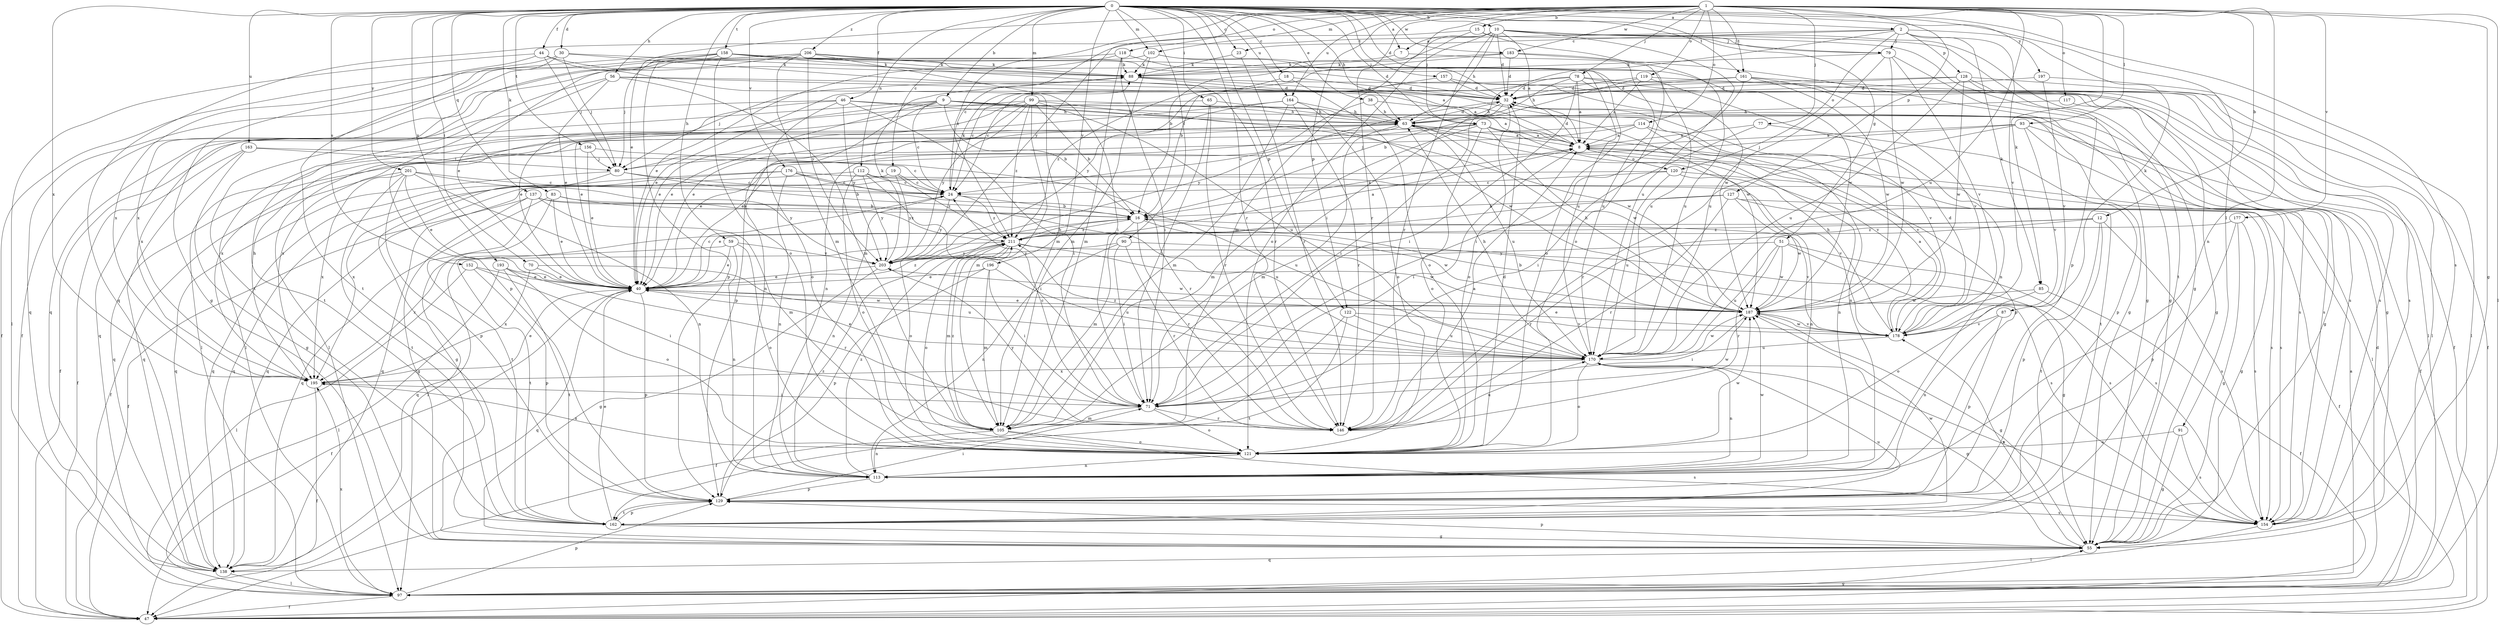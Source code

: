 strict digraph  {
0;
1;
2;
7;
8;
9;
10;
12;
15;
16;
18;
19;
23;
24;
30;
32;
38;
40;
44;
46;
47;
51;
55;
56;
59;
63;
65;
70;
71;
73;
77;
78;
79;
80;
83;
85;
87;
88;
90;
91;
93;
97;
99;
102;
105;
112;
113;
114;
117;
118;
119;
120;
121;
122;
127;
128;
129;
137;
138;
146;
152;
154;
156;
157;
158;
161;
162;
163;
164;
170;
176;
177;
178;
183;
187;
193;
195;
196;
197;
201;
203;
206;
211;
0 -> 2  [label=a];
0 -> 7  [label=a];
0 -> 9  [label=b];
0 -> 10  [label=b];
0 -> 18  [label=c];
0 -> 19  [label=c];
0 -> 23  [label=c];
0 -> 30  [label=d];
0 -> 32  [label=d];
0 -> 38  [label=e];
0 -> 44  [label=f];
0 -> 46  [label=f];
0 -> 51  [label=g];
0 -> 56  [label=h];
0 -> 59  [label=h];
0 -> 63  [label=h];
0 -> 65  [label=i];
0 -> 70  [label=i];
0 -> 73  [label=j];
0 -> 83  [label=k];
0 -> 90  [label=l];
0 -> 91  [label=l];
0 -> 99  [label=m];
0 -> 102  [label=m];
0 -> 112  [label=n];
0 -> 122  [label=p];
0 -> 137  [label=q];
0 -> 146  [label=r];
0 -> 152  [label=s];
0 -> 154  [label=s];
0 -> 156  [label=t];
0 -> 157  [label=t];
0 -> 158  [label=t];
0 -> 161  [label=t];
0 -> 163  [label=u];
0 -> 164  [label=u];
0 -> 176  [label=v];
0 -> 183  [label=w];
0 -> 193  [label=x];
0 -> 195  [label=x];
0 -> 196  [label=y];
0 -> 197  [label=y];
0 -> 201  [label=y];
0 -> 206  [label=z];
1 -> 12  [label=b];
1 -> 15  [label=b];
1 -> 40  [label=e];
1 -> 55  [label=g];
1 -> 73  [label=j];
1 -> 77  [label=j];
1 -> 78  [label=j];
1 -> 85  [label=k];
1 -> 93  [label=l];
1 -> 97  [label=l];
1 -> 102  [label=m];
1 -> 113  [label=n];
1 -> 114  [label=o];
1 -> 117  [label=o];
1 -> 118  [label=o];
1 -> 119  [label=o];
1 -> 122  [label=p];
1 -> 127  [label=p];
1 -> 146  [label=r];
1 -> 161  [label=t];
1 -> 164  [label=u];
1 -> 170  [label=u];
1 -> 177  [label=v];
1 -> 183  [label=w];
1 -> 203  [label=y];
1 -> 211  [label=z];
2 -> 23  [label=c];
2 -> 71  [label=i];
2 -> 79  [label=j];
2 -> 85  [label=k];
2 -> 87  [label=k];
2 -> 120  [label=o];
2 -> 128  [label=p];
2 -> 138  [label=q];
2 -> 178  [label=v];
7 -> 88  [label=k];
7 -> 170  [label=u];
8 -> 32  [label=d];
8 -> 71  [label=i];
8 -> 113  [label=n];
8 -> 120  [label=o];
9 -> 16  [label=b];
9 -> 24  [label=c];
9 -> 40  [label=e];
9 -> 63  [label=h];
9 -> 97  [label=l];
9 -> 113  [label=n];
9 -> 138  [label=q];
9 -> 154  [label=s];
9 -> 178  [label=v];
9 -> 187  [label=w];
10 -> 7  [label=a];
10 -> 8  [label=a];
10 -> 16  [label=b];
10 -> 32  [label=d];
10 -> 55  [label=g];
10 -> 63  [label=h];
10 -> 79  [label=j];
10 -> 121  [label=o];
10 -> 129  [label=p];
10 -> 146  [label=r];
10 -> 162  [label=t];
10 -> 170  [label=u];
12 -> 129  [label=p];
12 -> 138  [label=q];
12 -> 146  [label=r];
12 -> 154  [label=s];
12 -> 162  [label=t];
12 -> 211  [label=z];
15 -> 24  [label=c];
15 -> 79  [label=j];
15 -> 105  [label=m];
15 -> 121  [label=o];
16 -> 8  [label=a];
16 -> 105  [label=m];
16 -> 121  [label=o];
16 -> 146  [label=r];
16 -> 178  [label=v];
16 -> 187  [label=w];
16 -> 211  [label=z];
18 -> 32  [label=d];
18 -> 40  [label=e];
18 -> 121  [label=o];
19 -> 24  [label=c];
19 -> 138  [label=q];
19 -> 203  [label=y];
19 -> 211  [label=z];
23 -> 88  [label=k];
23 -> 146  [label=r];
24 -> 16  [label=b];
24 -> 88  [label=k];
24 -> 113  [label=n];
24 -> 203  [label=y];
24 -> 211  [label=z];
30 -> 55  [label=g];
30 -> 80  [label=j];
30 -> 88  [label=k];
30 -> 146  [label=r];
30 -> 162  [label=t];
32 -> 63  [label=h];
32 -> 71  [label=i];
32 -> 121  [label=o];
32 -> 203  [label=y];
38 -> 8  [label=a];
38 -> 63  [label=h];
38 -> 113  [label=n];
40 -> 24  [label=c];
40 -> 47  [label=f];
40 -> 129  [label=p];
40 -> 138  [label=q];
40 -> 187  [label=w];
40 -> 211  [label=z];
44 -> 80  [label=j];
44 -> 88  [label=k];
44 -> 97  [label=l];
44 -> 105  [label=m];
44 -> 195  [label=x];
46 -> 40  [label=e];
46 -> 63  [label=h];
46 -> 71  [label=i];
46 -> 121  [label=o];
46 -> 154  [label=s];
46 -> 195  [label=x];
46 -> 203  [label=y];
47 -> 55  [label=g];
51 -> 55  [label=g];
51 -> 146  [label=r];
51 -> 154  [label=s];
51 -> 170  [label=u];
51 -> 187  [label=w];
51 -> 203  [label=y];
55 -> 129  [label=p];
55 -> 138  [label=q];
55 -> 178  [label=v];
56 -> 8  [label=a];
56 -> 32  [label=d];
56 -> 40  [label=e];
56 -> 105  [label=m];
56 -> 129  [label=p];
56 -> 162  [label=t];
59 -> 40  [label=e];
59 -> 113  [label=n];
59 -> 121  [label=o];
59 -> 195  [label=x];
59 -> 203  [label=y];
63 -> 8  [label=a];
63 -> 24  [label=c];
63 -> 32  [label=d];
63 -> 40  [label=e];
63 -> 47  [label=f];
63 -> 105  [label=m];
63 -> 129  [label=p];
63 -> 170  [label=u];
65 -> 40  [label=e];
65 -> 63  [label=h];
65 -> 71  [label=i];
65 -> 146  [label=r];
70 -> 40  [label=e];
70 -> 170  [label=u];
70 -> 195  [label=x];
71 -> 24  [label=c];
71 -> 105  [label=m];
71 -> 121  [label=o];
71 -> 146  [label=r];
71 -> 187  [label=w];
73 -> 8  [label=a];
73 -> 40  [label=e];
73 -> 105  [label=m];
73 -> 121  [label=o];
73 -> 162  [label=t];
73 -> 178  [label=v];
73 -> 187  [label=w];
73 -> 195  [label=x];
77 -> 8  [label=a];
77 -> 71  [label=i];
77 -> 129  [label=p];
78 -> 8  [label=a];
78 -> 24  [label=c];
78 -> 32  [label=d];
78 -> 55  [label=g];
78 -> 63  [label=h];
78 -> 71  [label=i];
78 -> 97  [label=l];
78 -> 154  [label=s];
79 -> 55  [label=g];
79 -> 88  [label=k];
79 -> 170  [label=u];
79 -> 178  [label=v];
79 -> 187  [label=w];
80 -> 16  [label=b];
80 -> 24  [label=c];
80 -> 55  [label=g];
80 -> 138  [label=q];
83 -> 16  [label=b];
83 -> 40  [label=e];
83 -> 97  [label=l];
83 -> 138  [label=q];
83 -> 211  [label=z];
85 -> 47  [label=f];
85 -> 121  [label=o];
85 -> 187  [label=w];
87 -> 113  [label=n];
87 -> 129  [label=p];
87 -> 178  [label=v];
88 -> 32  [label=d];
88 -> 55  [label=g];
88 -> 80  [label=j];
88 -> 187  [label=w];
90 -> 71  [label=i];
90 -> 113  [label=n];
90 -> 146  [label=r];
90 -> 154  [label=s];
90 -> 203  [label=y];
91 -> 55  [label=g];
91 -> 121  [label=o];
91 -> 154  [label=s];
93 -> 8  [label=a];
93 -> 47  [label=f];
93 -> 80  [label=j];
93 -> 97  [label=l];
93 -> 146  [label=r];
93 -> 178  [label=v];
97 -> 8  [label=a];
97 -> 32  [label=d];
97 -> 47  [label=f];
97 -> 129  [label=p];
97 -> 195  [label=x];
99 -> 16  [label=b];
99 -> 40  [label=e];
99 -> 63  [label=h];
99 -> 97  [label=l];
99 -> 105  [label=m];
99 -> 129  [label=p];
99 -> 170  [label=u];
99 -> 187  [label=w];
99 -> 203  [label=y];
99 -> 211  [label=z];
102 -> 88  [label=k];
102 -> 105  [label=m];
102 -> 138  [label=q];
102 -> 170  [label=u];
102 -> 187  [label=w];
105 -> 113  [label=n];
105 -> 121  [label=o];
105 -> 154  [label=s];
105 -> 211  [label=z];
112 -> 24  [label=c];
112 -> 71  [label=i];
112 -> 121  [label=o];
112 -> 138  [label=q];
112 -> 178  [label=v];
112 -> 203  [label=y];
113 -> 129  [label=p];
113 -> 187  [label=w];
113 -> 211  [label=z];
114 -> 8  [label=a];
114 -> 80  [label=j];
114 -> 113  [label=n];
114 -> 178  [label=v];
114 -> 195  [label=x];
117 -> 55  [label=g];
117 -> 63  [label=h];
118 -> 40  [label=e];
118 -> 71  [label=i];
118 -> 88  [label=k];
118 -> 105  [label=m];
118 -> 121  [label=o];
118 -> 195  [label=x];
119 -> 8  [label=a];
119 -> 16  [label=b];
119 -> 32  [label=d];
119 -> 113  [label=n];
119 -> 154  [label=s];
120 -> 24  [label=c];
120 -> 113  [label=n];
120 -> 138  [label=q];
120 -> 154  [label=s];
120 -> 170  [label=u];
121 -> 32  [label=d];
121 -> 113  [label=n];
121 -> 187  [label=w];
121 -> 195  [label=x];
122 -> 47  [label=f];
122 -> 162  [label=t];
122 -> 170  [label=u];
122 -> 178  [label=v];
127 -> 16  [label=b];
127 -> 40  [label=e];
127 -> 47  [label=f];
127 -> 55  [label=g];
127 -> 146  [label=r];
127 -> 187  [label=w];
128 -> 24  [label=c];
128 -> 32  [label=d];
128 -> 47  [label=f];
128 -> 55  [label=g];
128 -> 97  [label=l];
128 -> 170  [label=u];
128 -> 187  [label=w];
129 -> 71  [label=i];
129 -> 154  [label=s];
129 -> 162  [label=t];
129 -> 211  [label=z];
137 -> 16  [label=b];
137 -> 47  [label=f];
137 -> 55  [label=g];
137 -> 105  [label=m];
137 -> 162  [label=t];
137 -> 170  [label=u];
138 -> 97  [label=l];
146 -> 8  [label=a];
146 -> 170  [label=u];
146 -> 203  [label=y];
152 -> 40  [label=e];
152 -> 71  [label=i];
152 -> 97  [label=l];
152 -> 129  [label=p];
154 -> 97  [label=l];
156 -> 24  [label=c];
156 -> 40  [label=e];
156 -> 80  [label=j];
156 -> 138  [label=q];
157 -> 32  [label=d];
157 -> 154  [label=s];
157 -> 211  [label=z];
158 -> 8  [label=a];
158 -> 47  [label=f];
158 -> 80  [label=j];
158 -> 88  [label=k];
158 -> 121  [label=o];
158 -> 129  [label=p];
158 -> 138  [label=q];
158 -> 170  [label=u];
158 -> 187  [label=w];
161 -> 32  [label=d];
161 -> 47  [label=f];
161 -> 71  [label=i];
161 -> 178  [label=v];
161 -> 187  [label=w];
161 -> 203  [label=y];
162 -> 40  [label=e];
162 -> 55  [label=g];
162 -> 129  [label=p];
162 -> 170  [label=u];
162 -> 187  [label=w];
163 -> 47  [label=f];
163 -> 55  [label=g];
163 -> 80  [label=j];
163 -> 138  [label=q];
163 -> 146  [label=r];
164 -> 40  [label=e];
164 -> 63  [label=h];
164 -> 97  [label=l];
164 -> 105  [label=m];
164 -> 121  [label=o];
164 -> 146  [label=r];
170 -> 40  [label=e];
170 -> 55  [label=g];
170 -> 63  [label=h];
170 -> 113  [label=n];
170 -> 121  [label=o];
170 -> 154  [label=s];
170 -> 187  [label=w];
170 -> 195  [label=x];
170 -> 211  [label=z];
176 -> 24  [label=c];
176 -> 113  [label=n];
176 -> 138  [label=q];
176 -> 154  [label=s];
176 -> 170  [label=u];
176 -> 195  [label=x];
177 -> 55  [label=g];
177 -> 129  [label=p];
177 -> 154  [label=s];
177 -> 211  [label=z];
178 -> 8  [label=a];
178 -> 32  [label=d];
178 -> 40  [label=e];
178 -> 63  [label=h];
178 -> 170  [label=u];
178 -> 187  [label=w];
183 -> 16  [label=b];
183 -> 32  [label=d];
183 -> 55  [label=g];
183 -> 88  [label=k];
183 -> 170  [label=u];
187 -> 16  [label=b];
187 -> 40  [label=e];
187 -> 55  [label=g];
187 -> 63  [label=h];
187 -> 71  [label=i];
187 -> 178  [label=v];
193 -> 40  [label=e];
193 -> 97  [label=l];
193 -> 121  [label=o];
193 -> 146  [label=r];
193 -> 162  [label=t];
195 -> 40  [label=e];
195 -> 47  [label=f];
195 -> 63  [label=h];
195 -> 71  [label=i];
196 -> 40  [label=e];
196 -> 71  [label=i];
196 -> 105  [label=m];
196 -> 129  [label=p];
196 -> 170  [label=u];
197 -> 32  [label=d];
197 -> 97  [label=l];
197 -> 178  [label=v];
201 -> 24  [label=c];
201 -> 40  [label=e];
201 -> 47  [label=f];
201 -> 113  [label=n];
201 -> 129  [label=p];
201 -> 162  [label=t];
201 -> 195  [label=x];
201 -> 203  [label=y];
203 -> 40  [label=e];
203 -> 55  [label=g];
203 -> 88  [label=k];
203 -> 187  [label=w];
206 -> 32  [label=d];
206 -> 40  [label=e];
206 -> 47  [label=f];
206 -> 71  [label=i];
206 -> 88  [label=k];
206 -> 105  [label=m];
206 -> 162  [label=t];
206 -> 203  [label=y];
211 -> 8  [label=a];
211 -> 16  [label=b];
211 -> 105  [label=m];
211 -> 121  [label=o];
211 -> 154  [label=s];
211 -> 162  [label=t];
211 -> 187  [label=w];
211 -> 203  [label=y];
}
